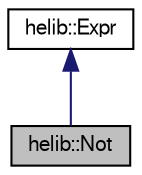 digraph "helib::Not"
{
  edge [fontname="FreeSans",fontsize="10",labelfontname="FreeSans",labelfontsize="10"];
  node [fontname="FreeSans",fontsize="10",shape=record];
  Node0 [label="helib::Not",height=0.2,width=0.4,color="black", fillcolor="grey75", style="filled", fontcolor="black"];
  Node1 -> Node0 [dir="back",color="midnightblue",fontsize="10",style="solid"];
  Node1 [label="helib::Expr",height=0.2,width=0.4,color="black", fillcolor="white", style="filled",URL="$structhelib_1_1_expr.html",tooltip="Base structure for logical expressions. "];
}
